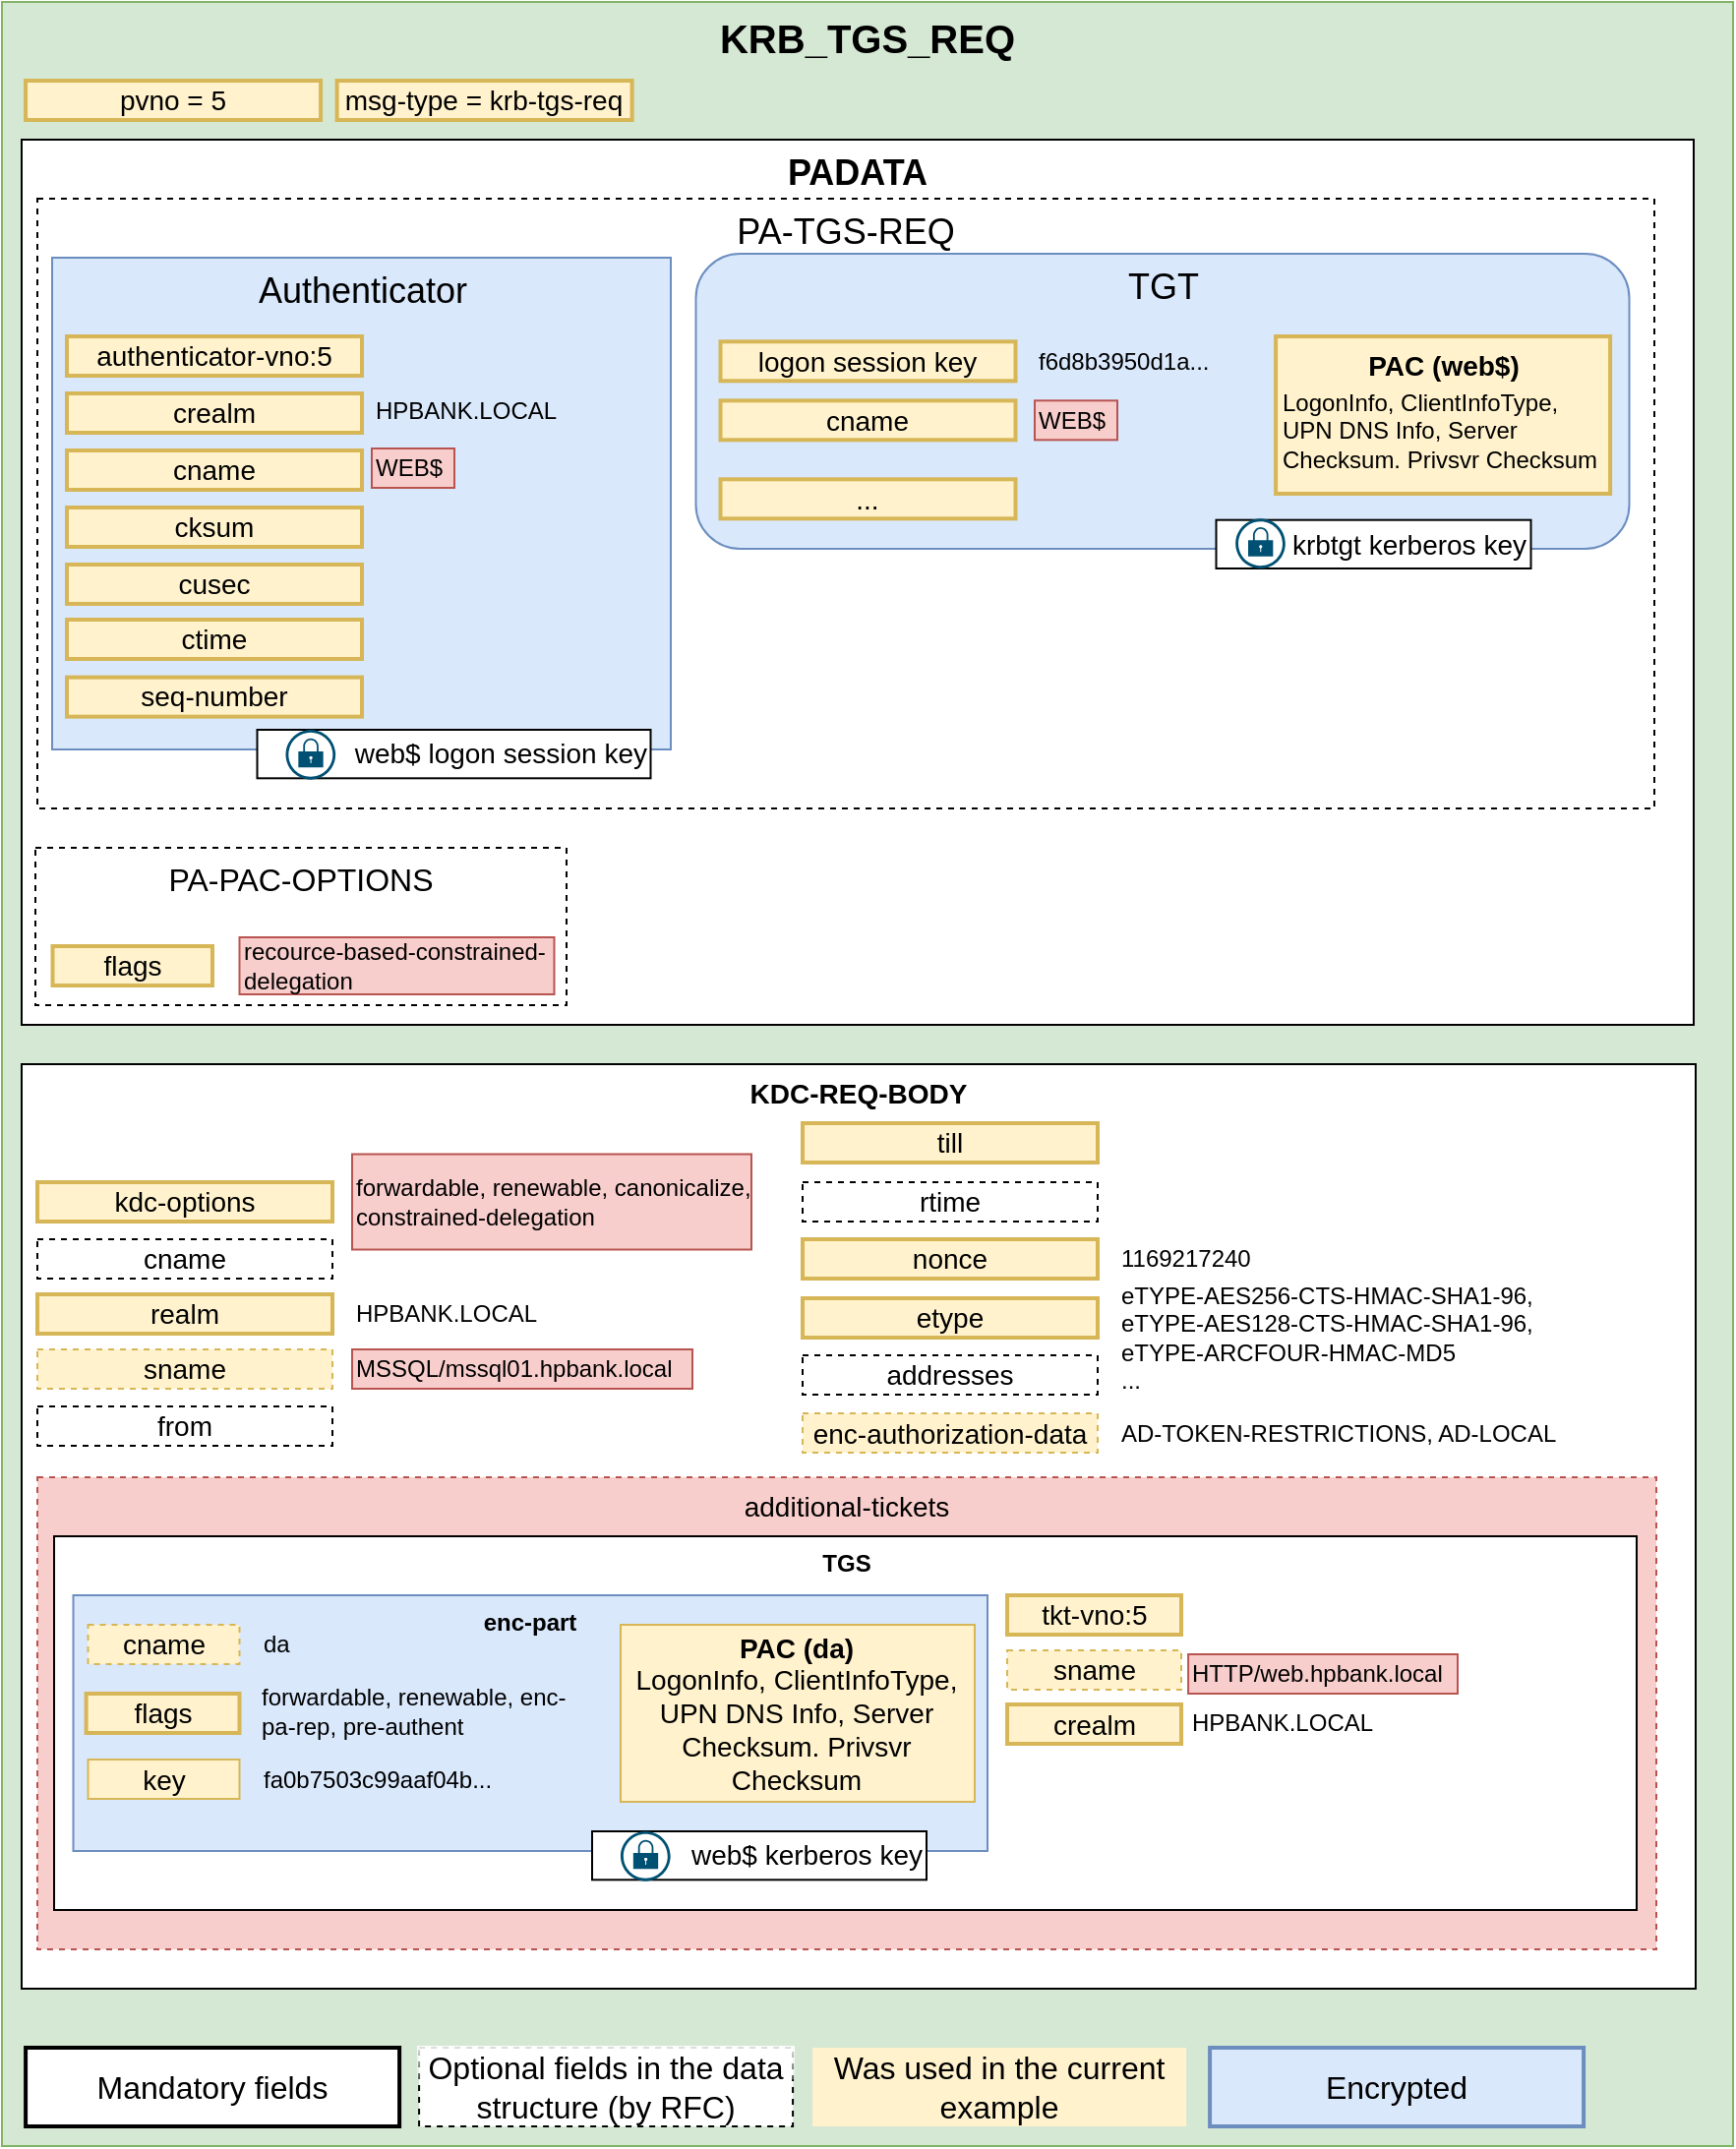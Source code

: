 <mxfile version="20.8.16" type="device"><diagram id="N02soGrRtOyZanOMdubN" name="Страница 1"><mxGraphModel dx="1416" dy="818" grid="1" gridSize="10" guides="1" tooltips="1" connect="1" arrows="1" fold="1" page="1" pageScale="1" pageWidth="827" pageHeight="1169" math="0" shadow="0"><root><mxCell id="0"/><mxCell id="1" parent="0"/><mxCell id="ev14uYIgox7HySIXr9Gj-22" value="KRB_TGS_REQ" style="rounded=0;whiteSpace=wrap;html=1;shadow=0;fontSize=20;fillColor=#d5e8d4;strokeColor=#82b366;verticalAlign=top;fontStyle=1" parent="1" vertex="1"><mxGeometry x="30" y="30" width="880" height="1090" as="geometry"/></mxCell><mxCell id="qLcajK9TCWpP67K81OmP-1" value="PADATA" style="rounded=0;whiteSpace=wrap;html=1;fontSize=18;verticalAlign=top;fontStyle=1" parent="1" vertex="1"><mxGeometry x="40" y="100" width="850" height="450" as="geometry"/></mxCell><mxCell id="ev14uYIgox7HySIXr9Gj-2" value="KDC-REQ-BODY" style="rounded=0;whiteSpace=wrap;html=1;fontSize=14;verticalAlign=top;fontStyle=1" parent="1" vertex="1"><mxGeometry x="40" y="570" width="851" height="470" as="geometry"/></mxCell><mxCell id="ev14uYIgox7HySIXr9Gj-9" value="&lt;font style=&quot;font-size: 14px;&quot;&gt;kdc-options&lt;/font&gt;" style="rounded=0;whiteSpace=wrap;html=1;fontSize=14;strokeWidth=2;fillColor=#fff2cc;strokeColor=#d6b656;" parent="1" vertex="1"><mxGeometry x="48" y="630" width="150" height="20" as="geometry"/></mxCell><mxCell id="ev14uYIgox7HySIXr9Gj-10" value="&lt;font style=&quot;font-size: 14px;&quot;&gt;cname&lt;/font&gt;" style="rounded=0;whiteSpace=wrap;html=1;fontSize=14;dashed=1;" parent="1" vertex="1"><mxGeometry x="48" y="659" width="150" height="20" as="geometry"/></mxCell><mxCell id="ev14uYIgox7HySIXr9Gj-11" value="&lt;font style=&quot;font-size: 14px;&quot;&gt;realm&lt;/font&gt;" style="rounded=0;whiteSpace=wrap;html=1;fontSize=14;strokeWidth=2;fillColor=#fff2cc;strokeColor=#d6b656;" parent="1" vertex="1"><mxGeometry x="48" y="687" width="150" height="20" as="geometry"/></mxCell><mxCell id="ev14uYIgox7HySIXr9Gj-12" value="&lt;font style=&quot;font-size: 14px;&quot;&gt;sname&lt;/font&gt;" style="rounded=0;whiteSpace=wrap;html=1;fontSize=14;dashed=1;fillColor=#fff2cc;strokeColor=#d6b656;" parent="1" vertex="1"><mxGeometry x="48" y="715" width="150" height="20" as="geometry"/></mxCell><mxCell id="ev14uYIgox7HySIXr9Gj-13" value="&lt;font style=&quot;font-size: 14px;&quot;&gt;from&lt;/font&gt;" style="rounded=0;whiteSpace=wrap;html=1;fontSize=14;dashed=1;" parent="1" vertex="1"><mxGeometry x="48" y="744" width="150" height="20" as="geometry"/></mxCell><mxCell id="ev14uYIgox7HySIXr9Gj-14" value="&lt;font style=&quot;font-size: 14px;&quot;&gt;till&lt;/font&gt;" style="rounded=0;whiteSpace=wrap;html=1;fontSize=14;strokeWidth=2;fillColor=#fff2cc;strokeColor=#d6b656;" parent="1" vertex="1"><mxGeometry x="437" y="600" width="150" height="20" as="geometry"/></mxCell><mxCell id="ev14uYIgox7HySIXr9Gj-16" value="&lt;font style=&quot;font-size: 14px;&quot;&gt;rtime&lt;/font&gt;" style="rounded=0;whiteSpace=wrap;html=1;fontSize=14;dashed=1;" parent="1" vertex="1"><mxGeometry x="437" y="630" width="150" height="20" as="geometry"/></mxCell><mxCell id="ev14uYIgox7HySIXr9Gj-17" value="&lt;font style=&quot;font-size: 14px;&quot;&gt;nonce&lt;/font&gt;" style="rounded=0;whiteSpace=wrap;html=1;fontSize=14;strokeWidth=2;fillColor=#fff2cc;strokeColor=#d6b656;" parent="1" vertex="1"><mxGeometry x="437" y="659" width="150" height="20" as="geometry"/></mxCell><mxCell id="ev14uYIgox7HySIXr9Gj-18" value="&lt;font style=&quot;font-size: 14px;&quot;&gt;etype&lt;/font&gt;" style="rounded=0;whiteSpace=wrap;html=1;fontSize=14;strokeWidth=2;fillColor=#fff2cc;strokeColor=#d6b656;" parent="1" vertex="1"><mxGeometry x="437" y="689" width="150" height="20" as="geometry"/></mxCell><mxCell id="ev14uYIgox7HySIXr9Gj-19" value="&lt;font style=&quot;font-size: 14px;&quot;&gt;addresses&lt;/font&gt;" style="rounded=0;whiteSpace=wrap;html=1;fontSize=14;dashed=1;" parent="1" vertex="1"><mxGeometry x="437" y="718" width="150" height="20" as="geometry"/></mxCell><mxCell id="ev14uYIgox7HySIXr9Gj-20" value="&lt;font style=&quot;font-size: 14px;&quot;&gt;enc-authorization-data&lt;/font&gt;" style="rounded=0;whiteSpace=wrap;html=1;fontSize=14;dashed=1;fillColor=#fff2cc;strokeColor=#d6b656;" parent="1" vertex="1"><mxGeometry x="437" y="747.5" width="150" height="20" as="geometry"/></mxCell><mxCell id="ev14uYIgox7HySIXr9Gj-21" value="&lt;font style=&quot;font-size: 14px;&quot;&gt;additional-tickets&lt;/font&gt;" style="rounded=0;whiteSpace=wrap;html=1;fontSize=14;dashed=1;fillColor=#f8cecc;strokeColor=#b85450;verticalAlign=top;" parent="1" vertex="1"><mxGeometry x="48" y="780" width="823" height="240" as="geometry"/></mxCell><mxCell id="qLcajK9TCWpP67K81OmP-5" value="forwardable, renewable, canonicalize, constrained-delegation" style="text;html=1;strokeColor=#b85450;fillColor=#f8cecc;align=left;verticalAlign=middle;whiteSpace=wrap;rounded=0;fontSize=12;" parent="1" vertex="1"><mxGeometry x="208" y="615.75" width="203" height="48.5" as="geometry"/></mxCell><mxCell id="qLcajK9TCWpP67K81OmP-7" value="HPBANK.LOCAL" style="text;html=1;strokeColor=none;fillColor=none;align=left;verticalAlign=middle;whiteSpace=wrap;rounded=0;fontSize=12;" parent="1" vertex="1"><mxGeometry x="208" y="687" width="140" height="20" as="geometry"/></mxCell><mxCell id="qLcajK9TCWpP67K81OmP-12" value="1169217240" style="text;html=1;strokeColor=none;fillColor=none;align=left;verticalAlign=middle;whiteSpace=wrap;rounded=0;fontSize=12;" parent="1" vertex="1"><mxGeometry x="597" y="659" width="140" height="20" as="geometry"/></mxCell><mxCell id="qLcajK9TCWpP67K81OmP-13" value="eTYPE-AES256-CTS-HMAC-SHA1-96,&amp;nbsp;&lt;br&gt;eTYPE-AES128-CTS-HMAC-SHA1-96, eTYPE-ARCFOUR-HMAC-MD5&lt;br&gt;..." style="text;whiteSpace=wrap;html=1;fontSize=12;" parent="1" vertex="1"><mxGeometry x="597" y="674" width="220" height="61" as="geometry"/></mxCell><mxCell id="qLcajK9TCWpP67K81OmP-15" value="&lt;font style=&quot;font-size: 18px;&quot;&gt;PA-TGS-REQ&lt;/font&gt;" style="text;whiteSpace=wrap;html=1;fontSize=16;strokeColor=default;dashed=1;align=center;verticalAlign=top;" parent="1" vertex="1"><mxGeometry x="48" y="130" width="822" height="310" as="geometry"/></mxCell><mxCell id="o_5ndfhMjhnVo2dNh8Ws-1" value="&lt;font style=&quot;font-size: 14px;&quot;&gt;pvno =&amp;nbsp;&lt;/font&gt;5" style="rounded=0;whiteSpace=wrap;html=1;fontSize=14;strokeWidth=2;fillColor=#fff2cc;strokeColor=#d6b656;" parent="1" vertex="1"><mxGeometry x="42.05" y="70" width="150" height="20" as="geometry"/></mxCell><mxCell id="o_5ndfhMjhnVo2dNh8Ws-2" value="&lt;font style=&quot;font-size: 14px;&quot;&gt;msg-type = krb-tgs-req&lt;/font&gt;" style="rounded=0;whiteSpace=wrap;html=1;fontSize=14;strokeWidth=2;fillColor=#fff2cc;strokeColor=#d6b656;" parent="1" vertex="1"><mxGeometry x="200.3" y="70" width="150" height="20" as="geometry"/></mxCell><mxCell id="o_5ndfhMjhnVo2dNh8Ws-11" value="&lt;font style=&quot;font-size: 18px;&quot;&gt;Authenticator&lt;/font&gt;" style="rounded=0;whiteSpace=wrap;html=1;labelBorderColor=none;strokeColor=#6c8ebf;verticalAlign=top;fillColor=#dae8fc;fontSize=18;" parent="1" vertex="1"><mxGeometry x="55.5" y="160" width="314.5" height="250" as="geometry"/></mxCell><mxCell id="o_5ndfhMjhnVo2dNh8Ws-12" value="web$ logon session key" style="rounded=0;whiteSpace=wrap;html=1;shadow=0;fontSize=14;fillColor=default;gradientColor=none;align=right;" parent="1" vertex="1"><mxGeometry x="159.75" y="400" width="200" height="24.66" as="geometry"/></mxCell><mxCell id="o_5ndfhMjhnVo2dNh8Ws-13" value="" style="sketch=0;points=[[0.5,0,0],[1,0.5,0],[0.5,1,0],[0,0.5,0],[0.145,0.145,0],[0.856,0.145,0],[0.855,0.856,0],[0.145,0.855,0]];verticalLabelPosition=bottom;html=1;verticalAlign=top;aspect=fixed;align=center;pointerEvents=1;shape=mxgraph.cisco19.lock;fillColor=#005073;strokeColor=none;gradientColor=none;shadow=0;fontSize=14;" parent="1" vertex="1"><mxGeometry x="174.24" y="400" width="25.34" height="25.34" as="geometry"/></mxCell><mxCell id="o_5ndfhMjhnVo2dNh8Ws-15" value="&lt;font style=&quot;font-size: 14px;&quot;&gt;authenticator-vno:5&lt;/font&gt;" style="rounded=0;whiteSpace=wrap;html=1;fontSize=14;strokeWidth=2;fillColor=#fff2cc;strokeColor=#d6b656;" parent="1" vertex="1"><mxGeometry x="63" y="200" width="150" height="20" as="geometry"/></mxCell><mxCell id="o_5ndfhMjhnVo2dNh8Ws-16" value="&lt;font style=&quot;font-size: 14px;&quot;&gt;crealm&lt;/font&gt;" style="rounded=0;whiteSpace=wrap;html=1;fontSize=14;strokeWidth=2;fillColor=#fff2cc;strokeColor=#d6b656;" parent="1" vertex="1"><mxGeometry x="63" y="229" width="150" height="20" as="geometry"/></mxCell><mxCell id="o_5ndfhMjhnVo2dNh8Ws-17" value="&lt;font style=&quot;font-size: 14px;&quot;&gt;cname&lt;/font&gt;" style="rounded=0;whiteSpace=wrap;html=1;fontSize=14;strokeWidth=2;fillColor=#fff2cc;strokeColor=#d6b656;" parent="1" vertex="1"><mxGeometry x="63" y="258" width="150" height="20" as="geometry"/></mxCell><mxCell id="o_5ndfhMjhnVo2dNh8Ws-18" value="&lt;font style=&quot;font-size: 14px;&quot;&gt;cksum&lt;/font&gt;" style="rounded=0;whiteSpace=wrap;html=1;fontSize=14;strokeWidth=2;fillColor=#fff2cc;strokeColor=#d6b656;" parent="1" vertex="1"><mxGeometry x="63" y="287" width="150" height="20" as="geometry"/></mxCell><mxCell id="o_5ndfhMjhnVo2dNh8Ws-19" value="&lt;font style=&quot;font-size: 14px;&quot;&gt;cusec&lt;/font&gt;" style="rounded=0;whiteSpace=wrap;html=1;fontSize=14;strokeWidth=2;fillColor=#fff2cc;strokeColor=#d6b656;" parent="1" vertex="1"><mxGeometry x="63" y="316" width="150" height="20" as="geometry"/></mxCell><mxCell id="o_5ndfhMjhnVo2dNh8Ws-20" value="&lt;font style=&quot;font-size: 14px;&quot;&gt;ctime&lt;/font&gt;" style="rounded=0;whiteSpace=wrap;html=1;fontSize=14;strokeWidth=2;labelBackgroundColor=none;fillColor=#fff2cc;strokeColor=#d6b656;" parent="1" vertex="1"><mxGeometry x="63" y="344" width="150" height="20" as="geometry"/></mxCell><mxCell id="o_5ndfhMjhnVo2dNh8Ws-21" value="&lt;font style=&quot;font-size: 14px;&quot;&gt;seq-number&lt;/font&gt;" style="rounded=0;whiteSpace=wrap;html=1;fontSize=14;strokeWidth=2;fillColor=#fff2cc;strokeColor=#d6b656;" parent="1" vertex="1"><mxGeometry x="63" y="373.33" width="150" height="20" as="geometry"/></mxCell><mxCell id="o_5ndfhMjhnVo2dNh8Ws-9" value="TGT" style="rounded=1;whiteSpace=wrap;html=1;labelBorderColor=none;strokeColor=#6c8ebf;verticalAlign=top;fillColor=#dae8fc;fontSize=18;" parent="1" vertex="1"><mxGeometry x="382.75" y="158" width="474.5" height="150" as="geometry"/></mxCell><mxCell id="ev14uYIgox7HySIXr9Gj-8" value="krbtgt kerberos key" style="rounded=0;whiteSpace=wrap;html=1;shadow=0;fontSize=14;fillColor=default;gradientColor=none;align=right;" parent="1" vertex="1"><mxGeometry x="647.25" y="293.34" width="160" height="24.66" as="geometry"/></mxCell><mxCell id="ev14uYIgox7HySIXr9Gj-4" value="" style="sketch=0;points=[[0.5,0,0],[1,0.5,0],[0.5,1,0],[0,0.5,0],[0.145,0.145,0],[0.856,0.145,0],[0.855,0.856,0],[0.145,0.855,0]];verticalLabelPosition=bottom;html=1;verticalAlign=top;aspect=fixed;align=center;pointerEvents=1;shape=mxgraph.cisco19.lock;fillColor=#005073;strokeColor=none;gradientColor=none;shadow=0;fontSize=14;" parent="1" vertex="1"><mxGeometry x="657.08" y="292.66" width="25.339" height="25.339" as="geometry"/></mxCell><mxCell id="o_5ndfhMjhnVo2dNh8Ws-23" value="HPBANK.LOCAL" style="text;html=1;strokeColor=none;fillColor=none;align=left;verticalAlign=middle;whiteSpace=wrap;rounded=0;fontSize=12;" parent="1" vertex="1"><mxGeometry x="218" y="228" width="249" height="20" as="geometry"/></mxCell><mxCell id="o_5ndfhMjhnVo2dNh8Ws-24" value="WEB$" style="text;html=1;strokeColor=#b85450;fillColor=#f8cecc;align=left;verticalAlign=middle;whiteSpace=wrap;rounded=0;fontSize=12;" parent="1" vertex="1"><mxGeometry x="218" y="257" width="42" height="20" as="geometry"/></mxCell><mxCell id="o_5ndfhMjhnVo2dNh8Ws-35" value="MSSQL/mssql01.hpbank.local" style="text;html=1;strokeColor=#b85450;fillColor=#f8cecc;align=left;verticalAlign=middle;whiteSpace=wrap;rounded=0;fontSize=12;" parent="1" vertex="1"><mxGeometry x="208" y="715" width="173" height="20" as="geometry"/></mxCell><mxCell id="Jyo9Wf_Abiavt-Pb372G-1" value="Mandatory fields" style="rounded=0;whiteSpace=wrap;html=1;strokeColor=default;fontSize=16;strokeWidth=2;" parent="1" vertex="1"><mxGeometry x="42.05" y="1070" width="190" height="40" as="geometry"/></mxCell><mxCell id="Jyo9Wf_Abiavt-Pb372G-2" value="Optional fields in the data structure (by RFC)" style="rounded=0;whiteSpace=wrap;html=1;strokeColor=default;fontSize=16;strokeWidth=1;dashed=1;fontStyle=0;glass=1;" parent="1" vertex="1"><mxGeometry x="242.05" y="1070" width="190" height="40" as="geometry"/></mxCell><mxCell id="Jyo9Wf_Abiavt-Pb372G-3" value="Was used in the current example" style="rounded=0;whiteSpace=wrap;html=1;strokeColor=none;fontSize=16;strokeWidth=2;fillColor=#fff2cc;" parent="1" vertex="1"><mxGeometry x="442.05" y="1070" width="190" height="40" as="geometry"/></mxCell><mxCell id="Jyo9Wf_Abiavt-Pb372G-4" value="Encrypted" style="rounded=0;whiteSpace=wrap;html=1;strokeColor=#6c8ebf;fontSize=16;strokeWidth=2;fillColor=#dae8fc;" parent="1" vertex="1"><mxGeometry x="644.05" y="1070" width="190" height="40" as="geometry"/></mxCell><mxCell id="7CA49_r9JJLNGqHaUZzV-1" value="logon session key" style="rounded=0;whiteSpace=wrap;html=1;fontSize=14;strokeWidth=2;fillColor=#fff2cc;strokeColor=#d6b656;" parent="1" vertex="1"><mxGeometry x="395.25" y="202.66" width="150" height="20" as="geometry"/></mxCell><mxCell id="14arWBLfNTSlEMUsV2XQ-2" value="PAC (web$)" style="rounded=0;whiteSpace=wrap;html=1;fontSize=14;strokeWidth=2;fillColor=#fff2cc;strokeColor=#d6b656;verticalAlign=top;fontStyle=1" parent="1" vertex="1"><mxGeometry x="677.55" y="200" width="170" height="80" as="geometry"/></mxCell><mxCell id="14arWBLfNTSlEMUsV2XQ-3" value="..." style="rounded=0;whiteSpace=wrap;html=1;fontSize=14;strokeWidth=2;fillColor=#fff2cc;strokeColor=#d6b656;" parent="1" vertex="1"><mxGeometry x="395.25" y="272.66" width="150" height="20" as="geometry"/></mxCell><mxCell id="H6FWLFVuZZFQ05gi0VKv-1" value="cname" style="rounded=0;whiteSpace=wrap;html=1;fontSize=14;strokeWidth=2;fillColor=#fff2cc;strokeColor=#d6b656;" parent="1" vertex="1"><mxGeometry x="395.25" y="232.66" width="150" height="20" as="geometry"/></mxCell><mxCell id="H6FWLFVuZZFQ05gi0VKv-2" value="WEB$" style="text;html=1;strokeColor=#b85450;fillColor=#f8cecc;align=left;verticalAlign=middle;whiteSpace=wrap;rounded=0;fontSize=12;" parent="1" vertex="1"><mxGeometry x="555" y="232.66" width="42" height="20" as="geometry"/></mxCell><mxCell id="H6FWLFVuZZFQ05gi0VKv-3" value="LogonInfo, ClientInfoType, UPN DNS Info, Server Checksum. Privsvr Checksum" style="text;html=1;strokeColor=none;fillColor=none;align=left;verticalAlign=middle;whiteSpace=wrap;rounded=0;fontSize=12;" parent="1" vertex="1"><mxGeometry x="679.05" y="223" width="168.5" height="50" as="geometry"/></mxCell><mxCell id="n6SPoftWFggZszpIDzbw-1" value="PA-PAC-OPTIONS" style="text;whiteSpace=wrap;html=1;fontSize=16;strokeColor=default;dashed=1;align=center;verticalAlign=top;fontStyle=0" parent="1" vertex="1"><mxGeometry x="47" y="460" width="270" height="80" as="geometry"/></mxCell><mxCell id="n6SPoftWFggZszpIDzbw-2" value="&lt;font style=&quot;font-size: 14px;&quot;&gt;flags&lt;/font&gt;" style="rounded=0;whiteSpace=wrap;html=1;fontSize=14;strokeWidth=2;fillColor=#fff2cc;strokeColor=#d6b656;" parent="1" vertex="1"><mxGeometry x="55.75" y="510" width="81.25" height="20" as="geometry"/></mxCell><mxCell id="n6SPoftWFggZszpIDzbw-3" value="recource-based-constrained-delegation" style="text;html=1;strokeColor=#b85450;fillColor=#f8cecc;align=left;verticalAlign=middle;whiteSpace=wrap;rounded=0;fontSize=12;" parent="1" vertex="1"><mxGeometry x="150.75" y="505.5" width="160" height="29" as="geometry"/></mxCell><mxCell id="_HKaDc1wopdRg13KBa3--1" value="f6d8b3950d1a..." style="text;html=1;strokeColor=none;fillColor=none;align=left;verticalAlign=middle;whiteSpace=wrap;rounded=0;fontSize=12;" parent="1" vertex="1"><mxGeometry x="555" y="203.0" width="140" height="20" as="geometry"/></mxCell><mxCell id="_HKaDc1wopdRg13KBa3--18" value="TGS" style="rounded=0;whiteSpace=wrap;html=1;labelBackgroundColor=none;fillColor=default;verticalAlign=top;fontStyle=1" parent="1" vertex="1"><mxGeometry x="56.5" y="810" width="804.5" height="190" as="geometry"/></mxCell><mxCell id="_HKaDc1wopdRg13KBa3--2" value="AD-TOKEN-RESTRICTIONS, AD-LOCAL" style="text;html=1;strokeColor=none;fillColor=none;align=left;verticalAlign=middle;whiteSpace=wrap;rounded=0;fontSize=12;" parent="1" vertex="1"><mxGeometry x="597" y="747.5" width="224" height="20" as="geometry"/></mxCell><mxCell id="_HKaDc1wopdRg13KBa3--6" value="enc-part" style="rounded=0;whiteSpace=wrap;html=1;labelBackgroundColor=none;verticalAlign=top;fontStyle=1;fillColor=#dae8fc;strokeColor=#6c8ebf;" parent="1" vertex="1"><mxGeometry x="66.25" y="840" width="464.75" height="130" as="geometry"/></mxCell><mxCell id="_HKaDc1wopdRg13KBa3--7" value="&lt;font style=&quot;font-size: 14px;&quot;&gt;cname&lt;/font&gt;" style="rounded=0;whiteSpace=wrap;html=1;fontSize=14;dashed=1;fillColor=#fff2cc;strokeColor=#d6b656;" parent="1" vertex="1"><mxGeometry x="73.75" y="855" width="77" height="20" as="geometry"/></mxCell><mxCell id="_HKaDc1wopdRg13KBa3--9" value="da" style="text;html=1;strokeColor=none;fillColor=none;align=left;verticalAlign=middle;whiteSpace=wrap;rounded=0;fontSize=12;" parent="1" vertex="1"><mxGeometry x="160.75" y="855" width="140" height="20" as="geometry"/></mxCell><mxCell id="_HKaDc1wopdRg13KBa3--10" value="&lt;font style=&quot;font-size: 14px;&quot;&gt;flags&lt;/font&gt;" style="rounded=0;whiteSpace=wrap;html=1;fontSize=14;strokeWidth=2;fillColor=#fff2cc;strokeColor=#d6b656;" parent="1" vertex="1"><mxGeometry x="72.8" y="890" width="77.95" height="20" as="geometry"/></mxCell><mxCell id="_HKaDc1wopdRg13KBa3--11" value="forwardable, renewable, enc-pa-rep, pre-authent" style="text;html=1;strokeColor=none;fillColor=none;align=left;verticalAlign=middle;whiteSpace=wrap;rounded=0;fontSize=12;" parent="1" vertex="1"><mxGeometry x="159.55" y="875" width="161.45" height="48.5" as="geometry"/></mxCell><mxCell id="_HKaDc1wopdRg13KBa3--12" value="&lt;font style=&quot;font-size: 14px;&quot;&gt;key&lt;/font&gt;" style="rounded=0;whiteSpace=wrap;html=1;fontSize=14;fillColor=#fff2cc;strokeColor=#d6b656;" parent="1" vertex="1"><mxGeometry x="73.75" y="923.5" width="77" height="20" as="geometry"/></mxCell><mxCell id="_HKaDc1wopdRg13KBa3--13" value="fa0b7503c99aaf04b..." style="text;html=1;strokeColor=none;fillColor=none;align=left;verticalAlign=middle;whiteSpace=wrap;rounded=0;fontSize=12;" parent="1" vertex="1"><mxGeometry x="160.75" y="923.5" width="140" height="20" as="geometry"/></mxCell><mxCell id="_HKaDc1wopdRg13KBa3--14" value="&lt;font style=&quot;font-size: 14px;&quot;&gt;&lt;b&gt;PAC (da)&lt;br&gt;&lt;/b&gt;LogonInfo, ClientInfoType, UPN DNS Info, Server Checksum. Privsvr Checksum&lt;b&gt;&lt;br&gt;&lt;/b&gt;&lt;/font&gt;" style="rounded=0;whiteSpace=wrap;html=1;fontSize=14;fillColor=#fff2cc;strokeColor=#d6b656;" parent="1" vertex="1"><mxGeometry x="344.49" y="855" width="180" height="90" as="geometry"/></mxCell><mxCell id="_HKaDc1wopdRg13KBa3--16" value="web$ kerberos key" style="rounded=0;whiteSpace=wrap;html=1;shadow=0;fontSize=14;fillColor=default;gradientColor=none;align=right;" parent="1" vertex="1"><mxGeometry x="330" y="960" width="170" height="24.66" as="geometry"/></mxCell><mxCell id="_HKaDc1wopdRg13KBa3--17" value="" style="sketch=0;points=[[0.5,0,0],[1,0.5,0],[0.5,1,0],[0,0.5,0],[0.145,0.145,0],[0.856,0.145,0],[0.855,0.856,0],[0.145,0.855,0]];verticalLabelPosition=bottom;html=1;verticalAlign=top;aspect=fixed;align=center;pointerEvents=1;shape=mxgraph.cisco19.lock;fillColor=#005073;strokeColor=none;gradientColor=none;shadow=0;fontSize=14;" parent="1" vertex="1"><mxGeometry x="344.49" y="960" width="25.34" height="25.34" as="geometry"/></mxCell><mxCell id="_HKaDc1wopdRg13KBa3--19" value="&lt;font style=&quot;font-size: 14px;&quot;&gt;sname&lt;/font&gt;" style="rounded=0;whiteSpace=wrap;html=1;fontSize=14;dashed=1;fillColor=#fff2cc;strokeColor=#d6b656;" parent="1" vertex="1"><mxGeometry x="541" y="868" width="88.5" height="20" as="geometry"/></mxCell><mxCell id="_HKaDc1wopdRg13KBa3--20" value="HTTP/web.hpbank.local" style="text;html=1;strokeColor=#b85450;fillColor=#f8cecc;align=left;verticalAlign=middle;whiteSpace=wrap;rounded=0;fontSize=12;" parent="1" vertex="1"><mxGeometry x="633.05" y="870" width="136.95" height="20" as="geometry"/></mxCell><mxCell id="_HKaDc1wopdRg13KBa3--21" value="&lt;font style=&quot;font-size: 14px;&quot;&gt;tkt-vno:5&lt;/font&gt;" style="rounded=0;whiteSpace=wrap;html=1;fontSize=14;strokeWidth=2;fillColor=#fff2cc;strokeColor=#d6b656;" parent="1" vertex="1"><mxGeometry x="541" y="840" width="88.5" height="20" as="geometry"/></mxCell><mxCell id="_HKaDc1wopdRg13KBa3--22" value="&lt;font style=&quot;font-size: 14px;&quot;&gt;crealm&lt;/font&gt;" style="rounded=0;whiteSpace=wrap;html=1;fontSize=14;strokeWidth=2;fillColor=#fff2cc;strokeColor=#d6b656;" parent="1" vertex="1"><mxGeometry x="541" y="895.5" width="88.5" height="20" as="geometry"/></mxCell><mxCell id="_HKaDc1wopdRg13KBa3--23" value="HPBANK.LOCAL" style="text;html=1;strokeColor=none;fillColor=none;align=left;verticalAlign=middle;whiteSpace=wrap;rounded=0;fontSize=12;" parent="1" vertex="1"><mxGeometry x="633.05" y="895" width="100" height="20" as="geometry"/></mxCell></root></mxGraphModel></diagram></mxfile>